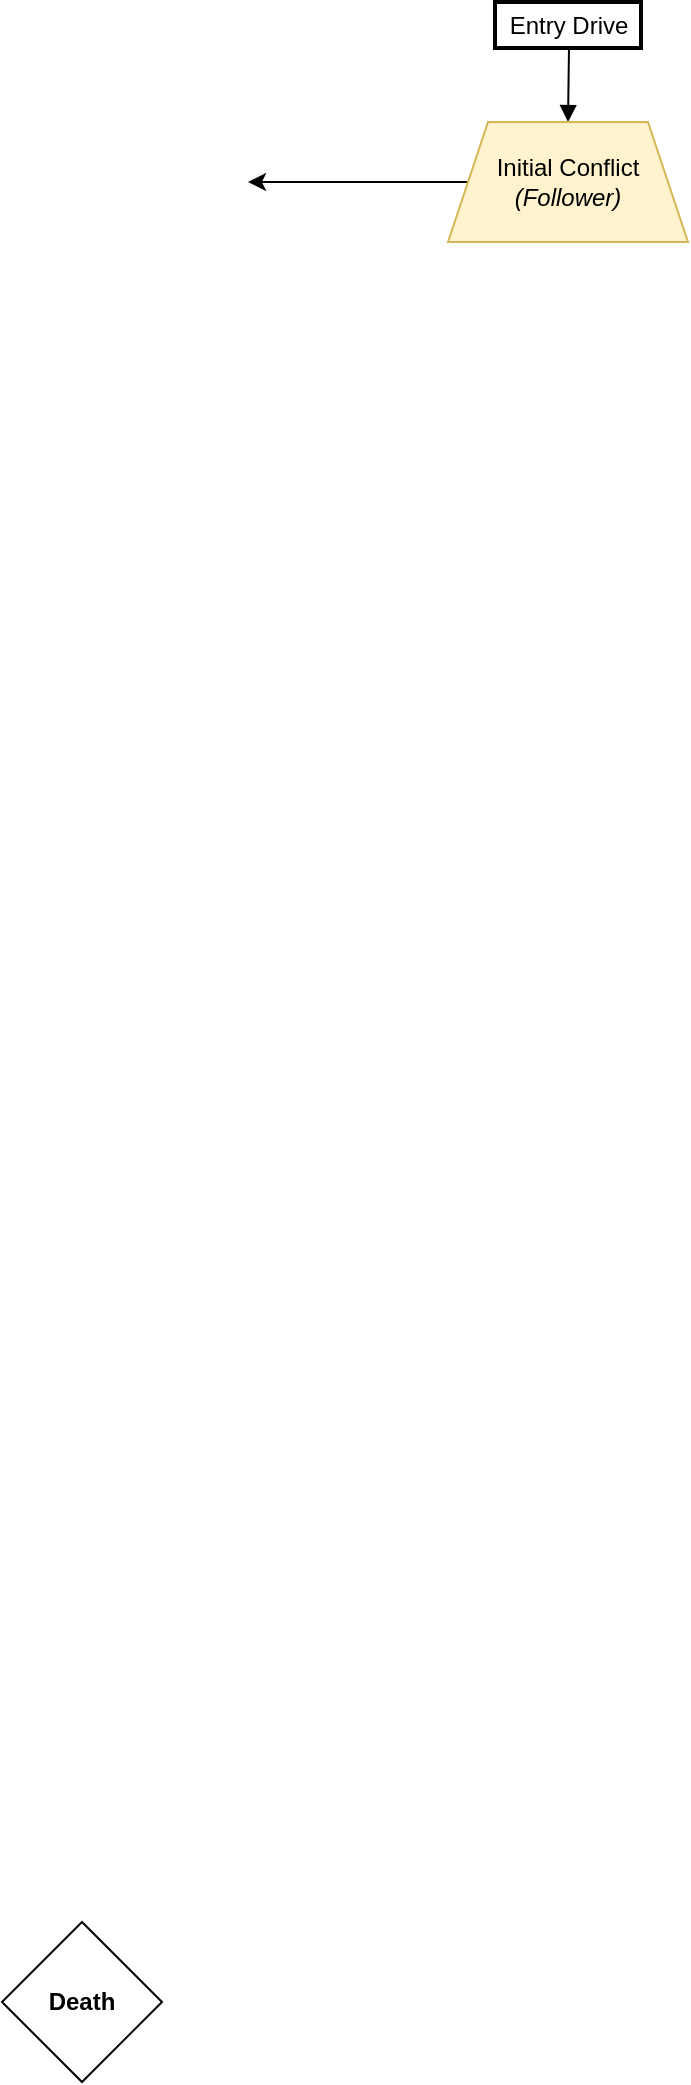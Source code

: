<mxfile version="21.6.9" type="github">
  <diagram name="Page-1" id="sQd0xjiJjNnlhren32SC">
    <mxGraphModel dx="3392" dy="2148" grid="1" gridSize="10" guides="1" tooltips="1" connect="1" arrows="1" fold="1" page="1" pageScale="1" pageWidth="1920" pageHeight="1200" math="0" shadow="0">
      <root>
        <mxCell id="0" />
        <mxCell id="1" parent="0" />
        <mxCell id="2" value="Entry Drive" style="whiteSpace=wrap;strokeWidth=2;" parent="1" vertex="1">
          <mxGeometry x="-1633.5" y="-1080" width="73" height="23" as="geometry" />
        </mxCell>
        <mxCell id="12" value="" style="curved=1;startArrow=none;endArrow=block;exitX=0.507;exitY=1.01;entryX=0.5;entryY=0;entryDx=0;entryDy=0;" parent="1" source="2" target="HXRUX7Bo3C5i7UGBddSv-27" edge="1">
          <mxGeometry relative="1" as="geometry">
            <Array as="points" />
            <mxPoint x="-1597" y="-860" as="targetPoint" />
          </mxGeometry>
        </mxCell>
        <mxCell id="HXRUX7Bo3C5i7UGBddSv-31" value="" style="edgeStyle=orthogonalEdgeStyle;rounded=0;orthogonalLoop=1;jettySize=auto;html=1;" edge="1" parent="1" source="HXRUX7Bo3C5i7UGBddSv-27">
          <mxGeometry relative="1" as="geometry">
            <mxPoint x="-1757.0" y="-990" as="targetPoint" />
          </mxGeometry>
        </mxCell>
        <mxCell id="HXRUX7Bo3C5i7UGBddSv-27" value="Initial Conflict&lt;br&gt;&lt;i&gt;(Follower)&lt;/i&gt;" style="shape=trapezoid;perimeter=trapezoidPerimeter;whiteSpace=wrap;html=1;fixedSize=1;fillColor=#fff2cc;strokeColor=#d6b656;" vertex="1" parent="1">
          <mxGeometry x="-1657" y="-1020" width="120" height="60" as="geometry" />
        </mxCell>
        <mxCell id="HXRUX7Bo3C5i7UGBddSv-33" value="&lt;b&gt;Death&lt;/b&gt;" style="rhombus;whiteSpace=wrap;html=1;" vertex="1" parent="1">
          <mxGeometry x="-1880" y="-120" width="80" height="80" as="geometry" />
        </mxCell>
      </root>
    </mxGraphModel>
  </diagram>
</mxfile>
